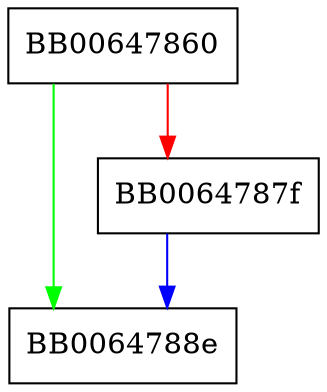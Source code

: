 digraph SRP_user_pwd_new {
  node [shape="box"];
  graph [splines=ortho];
  BB00647860 -> BB0064788e [color="green"];
  BB00647860 -> BB0064787f [color="red"];
  BB0064787f -> BB0064788e [color="blue"];
}